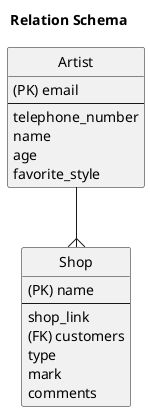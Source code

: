 @startuml

title Relation Schema

hide circle

entity "Artist" as t01 {
    (PK) email
    --
    telephone_number
    name
    age
    favorite_style
}
entity "Shop" as t02 {
    (PK) name
    --
    shop_link
    (FK) customers
    type
    mark
    comments
}

t01 --{ t02

@enduml
